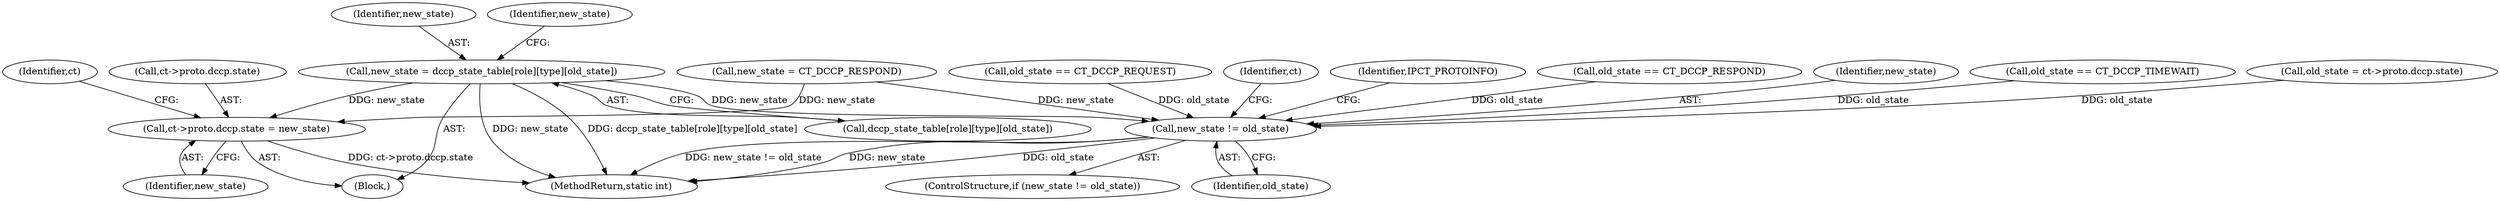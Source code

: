 digraph "0_linux_b22f5126a24b3b2f15448c3f2a254fc10cbc2b92_1@array" {
"1000190" [label="(Call,new_state = dccp_state_table[role][type][old_state])"];
"1000421" [label="(Call,ct->proto.dccp.state = new_state)"];
"1000436" [label="(Call,new_state != old_state)"];
"1000422" [label="(Call,ct->proto.dccp.state)"];
"1000436" [label="(Call,new_state != old_state)"];
"1000238" [label="(Call,old_state == CT_DCCP_REQUEST)"];
"1000433" [label="(Identifier,ct)"];
"1000421" [label="(Call,ct->proto.dccp.state = new_state)"];
"1000339" [label="(Call,new_state = CT_DCCP_RESPOND)"];
"1000435" [label="(ControlStructure,if (new_state != old_state))"];
"1000443" [label="(Identifier,ct)"];
"1000451" [label="(MethodReturn,static int)"];
"1000440" [label="(Identifier,IPCT_PROTOINFO)"];
"1000192" [label="(Call,dccp_state_table[role][type][old_state])"];
"1000438" [label="(Identifier,old_state)"];
"1000255" [label="(Call,old_state == CT_DCCP_RESPOND)"];
"1000190" [label="(Call,new_state = dccp_state_table[role][type][old_state])"];
"1000191" [label="(Identifier,new_state)"];
"1000429" [label="(Identifier,new_state)"];
"1000200" [label="(Identifier,new_state)"];
"1000437" [label="(Identifier,new_state)"];
"1000111" [label="(Block,)"];
"1000205" [label="(Call,old_state == CT_DCCP_TIMEWAIT)"];
"1000181" [label="(Call,old_state = ct->proto.dccp.state)"];
"1000190" -> "1000111"  [label="AST: "];
"1000190" -> "1000192"  [label="CFG: "];
"1000191" -> "1000190"  [label="AST: "];
"1000192" -> "1000190"  [label="AST: "];
"1000200" -> "1000190"  [label="CFG: "];
"1000190" -> "1000451"  [label="DDG: new_state"];
"1000190" -> "1000451"  [label="DDG: dccp_state_table[role][type][old_state]"];
"1000190" -> "1000421"  [label="DDG: new_state"];
"1000190" -> "1000436"  [label="DDG: new_state"];
"1000421" -> "1000111"  [label="AST: "];
"1000421" -> "1000429"  [label="CFG: "];
"1000422" -> "1000421"  [label="AST: "];
"1000429" -> "1000421"  [label="AST: "];
"1000433" -> "1000421"  [label="CFG: "];
"1000421" -> "1000451"  [label="DDG: ct->proto.dccp.state"];
"1000339" -> "1000421"  [label="DDG: new_state"];
"1000436" -> "1000435"  [label="AST: "];
"1000436" -> "1000438"  [label="CFG: "];
"1000437" -> "1000436"  [label="AST: "];
"1000438" -> "1000436"  [label="AST: "];
"1000440" -> "1000436"  [label="CFG: "];
"1000443" -> "1000436"  [label="CFG: "];
"1000436" -> "1000451"  [label="DDG: new_state != old_state"];
"1000436" -> "1000451"  [label="DDG: new_state"];
"1000436" -> "1000451"  [label="DDG: old_state"];
"1000339" -> "1000436"  [label="DDG: new_state"];
"1000181" -> "1000436"  [label="DDG: old_state"];
"1000238" -> "1000436"  [label="DDG: old_state"];
"1000205" -> "1000436"  [label="DDG: old_state"];
"1000255" -> "1000436"  [label="DDG: old_state"];
}
